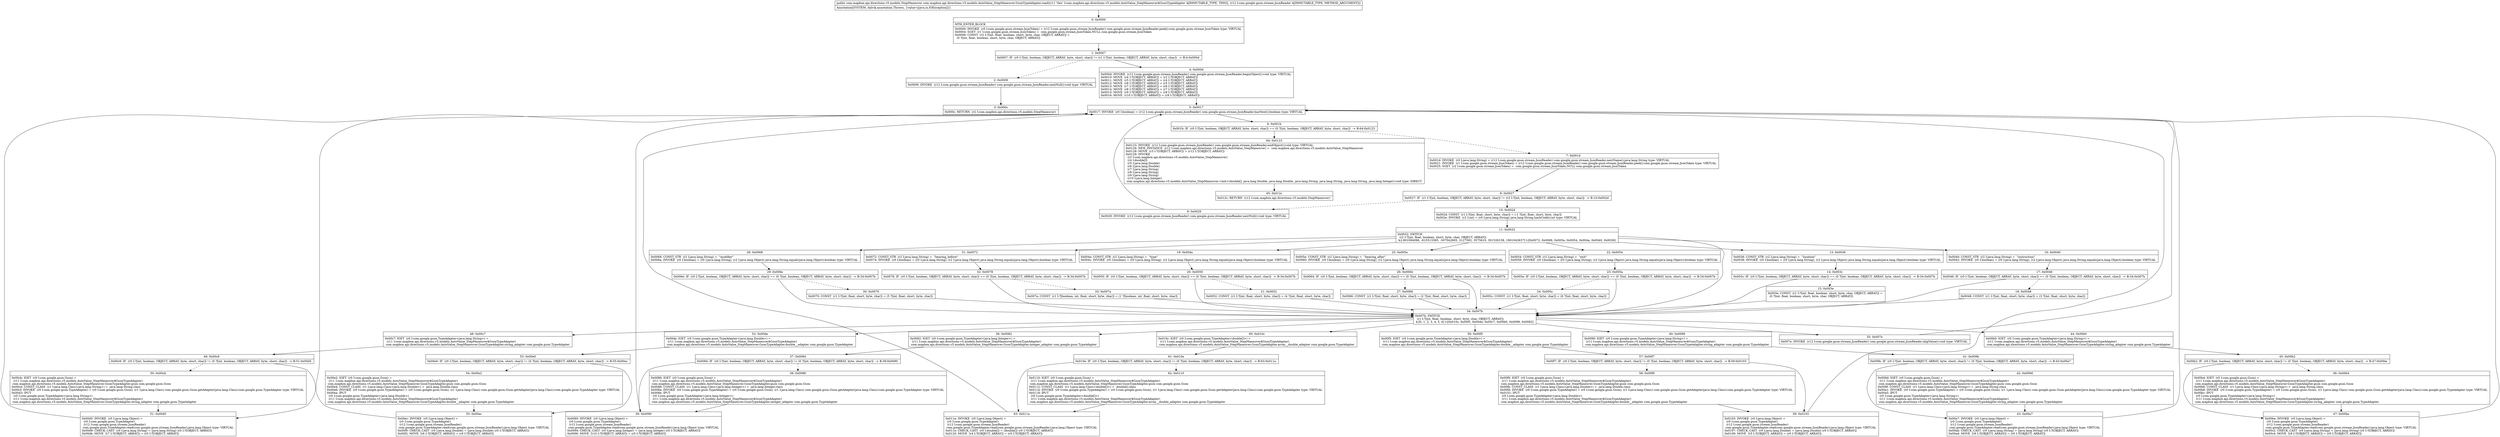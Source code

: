 digraph "CFG forcom.mapbox.api.directions.v5.models.AutoValue_StepManeuver.GsonTypeAdapter.read(Lcom\/google\/gson\/stream\/JsonReader;)Lcom\/mapbox\/api\/directions\/v5\/models\/StepManeuver;" {
Node_0 [shape=record,label="{0\:\ 0x0000|MTH_ENTER_BLOCK\l|0x0000: INVOKE  (r0 I:com.google.gson.stream.JsonToken) = (r12 I:com.google.gson.stream.JsonReader) com.google.gson.stream.JsonReader.peek():com.google.gson.stream.JsonToken type: VIRTUAL \l0x0004: SGET  (r1 I:com.google.gson.stream.JsonToken) =  com.google.gson.stream.JsonToken.NULL com.google.gson.stream.JsonToken \l0x0006: CONST  (r2 I:?[int, float, boolean, short, byte, char, OBJECT, ARRAY]) = \l  (0 ?[int, float, boolean, short, byte, char, OBJECT, ARRAY])\l \l}"];
Node_1 [shape=record,label="{1\:\ 0x0007|0x0007: IF  (r0 I:?[int, boolean, OBJECT, ARRAY, byte, short, char]) != (r1 I:?[int, boolean, OBJECT, ARRAY, byte, short, char])  \-\> B:4:0x000d \l}"];
Node_2 [shape=record,label="{2\:\ 0x0009|0x0009: INVOKE  (r12 I:com.google.gson.stream.JsonReader) com.google.gson.stream.JsonReader.nextNull():void type: VIRTUAL \l}"];
Node_3 [shape=record,label="{3\:\ 0x000c|0x000c: RETURN  (r2 I:com.mapbox.api.directions.v5.models.StepManeuver) \l}"];
Node_4 [shape=record,label="{4\:\ 0x000d|0x000d: INVOKE  (r12 I:com.google.gson.stream.JsonReader) com.google.gson.stream.JsonReader.beginObject():void type: VIRTUAL \l0x0010: MOVE  (r4 I:?[OBJECT, ARRAY]) = (r2 I:?[OBJECT, ARRAY]) \l0x0011: MOVE  (r5 I:?[OBJECT, ARRAY]) = (r4 I:?[OBJECT, ARRAY]) \l0x0012: MOVE  (r6 I:?[OBJECT, ARRAY]) = (r5 I:?[OBJECT, ARRAY]) \l0x0013: MOVE  (r7 I:?[OBJECT, ARRAY]) = (r6 I:?[OBJECT, ARRAY]) \l0x0014: MOVE  (r8 I:?[OBJECT, ARRAY]) = (r7 I:?[OBJECT, ARRAY]) \l0x0015: MOVE  (r9 I:?[OBJECT, ARRAY]) = (r8 I:?[OBJECT, ARRAY]) \l0x0016: MOVE  (r10 I:?[OBJECT, ARRAY]) = (r9 I:?[OBJECT, ARRAY]) \l}"];
Node_5 [shape=record,label="{5\:\ 0x0017|0x0017: INVOKE  (r0 I:boolean) = (r12 I:com.google.gson.stream.JsonReader) com.google.gson.stream.JsonReader.hasNext():boolean type: VIRTUAL \l}"];
Node_6 [shape=record,label="{6\:\ 0x001b|0x001b: IF  (r0 I:?[int, boolean, OBJECT, ARRAY, byte, short, char]) == (0 ?[int, boolean, OBJECT, ARRAY, byte, short, char])  \-\> B:64:0x0123 \l}"];
Node_7 [shape=record,label="{7\:\ 0x001d|0x001d: INVOKE  (r0 I:java.lang.String) = (r12 I:com.google.gson.stream.JsonReader) com.google.gson.stream.JsonReader.nextName():java.lang.String type: VIRTUAL \l0x0021: INVOKE  (r1 I:com.google.gson.stream.JsonToken) = (r12 I:com.google.gson.stream.JsonReader) com.google.gson.stream.JsonReader.peek():com.google.gson.stream.JsonToken type: VIRTUAL \l0x0025: SGET  (r2 I:com.google.gson.stream.JsonToken) =  com.google.gson.stream.JsonToken.NULL com.google.gson.stream.JsonToken \l}"];
Node_8 [shape=record,label="{8\:\ 0x0027|0x0027: IF  (r1 I:?[int, boolean, OBJECT, ARRAY, byte, short, char]) != (r2 I:?[int, boolean, OBJECT, ARRAY, byte, short, char])  \-\> B:10:0x002d \l}"];
Node_9 [shape=record,label="{9\:\ 0x0029|0x0029: INVOKE  (r12 I:com.google.gson.stream.JsonReader) com.google.gson.stream.JsonReader.nextNull():void type: VIRTUAL \l}"];
Node_10 [shape=record,label="{10\:\ 0x002d|0x002d: CONST  (r1 I:?[int, float, short, byte, char]) = (\-1 ?[int, float, short, byte, char]) \l0x002e: INVOKE  (r2 I:int) = (r0 I:java.lang.String) java.lang.String.hashCode():int type: VIRTUAL \l}"];
Node_11 [shape=record,label="{11\:\ 0x0032|0x0032: SWITCH  \l  (r2 I:?[int, float, boolean, short, byte, char, OBJECT, ARRAY])\l k:[\-901094096, \-615513385, \-307042805, 3127582, 3575610, 301526158, 1901043637] t:[0x0072, 0x0068, 0x005e, 0x0054, 0x004a, 0x0040, 0x0036] \l}"];
Node_13 [shape=record,label="{13\:\ 0x0036|0x0036: CONST_STR  (r2 I:java.lang.String) =  \"location\" \l0x0038: INVOKE  (r0 I:boolean) = (r0 I:java.lang.String), (r2 I:java.lang.Object) java.lang.String.equals(java.lang.Object):boolean type: VIRTUAL \l}"];
Node_14 [shape=record,label="{14\:\ 0x003c|0x003c: IF  (r0 I:?[int, boolean, OBJECT, ARRAY, byte, short, char]) == (0 ?[int, boolean, OBJECT, ARRAY, byte, short, char])  \-\> B:34:0x007b \l}"];
Node_15 [shape=record,label="{15\:\ 0x003e|0x003e: CONST  (r1 I:?[int, float, boolean, short, byte, char, OBJECT, ARRAY]) = \l  (0 ?[int, float, boolean, short, byte, char, OBJECT, ARRAY])\l \l}"];
Node_16 [shape=record,label="{16\:\ 0x0040|0x0040: CONST_STR  (r2 I:java.lang.String) =  \"instruction\" \l0x0042: INVOKE  (r0 I:boolean) = (r0 I:java.lang.String), (r2 I:java.lang.Object) java.lang.String.equals(java.lang.Object):boolean type: VIRTUAL \l}"];
Node_17 [shape=record,label="{17\:\ 0x0046|0x0046: IF  (r0 I:?[int, boolean, OBJECT, ARRAY, byte, short, char]) == (0 ?[int, boolean, OBJECT, ARRAY, byte, short, char])  \-\> B:34:0x007b \l}"];
Node_18 [shape=record,label="{18\:\ 0x0048|0x0048: CONST  (r1 I:?[int, float, short, byte, char]) = (3 ?[int, float, short, byte, char]) \l}"];
Node_19 [shape=record,label="{19\:\ 0x004a|0x004a: CONST_STR  (r2 I:java.lang.String) =  \"type\" \l0x004c: INVOKE  (r0 I:boolean) = (r0 I:java.lang.String), (r2 I:java.lang.Object) java.lang.String.equals(java.lang.Object):boolean type: VIRTUAL \l}"];
Node_20 [shape=record,label="{20\:\ 0x0050|0x0050: IF  (r0 I:?[int, boolean, OBJECT, ARRAY, byte, short, char]) == (0 ?[int, boolean, OBJECT, ARRAY, byte, short, char])  \-\> B:34:0x007b \l}"];
Node_21 [shape=record,label="{21\:\ 0x0052|0x0052: CONST  (r1 I:?[int, float, short, byte, char]) = (4 ?[int, float, short, byte, char]) \l}"];
Node_22 [shape=record,label="{22\:\ 0x0054|0x0054: CONST_STR  (r2 I:java.lang.String) =  \"exit\" \l0x0056: INVOKE  (r0 I:boolean) = (r0 I:java.lang.String), (r2 I:java.lang.Object) java.lang.String.equals(java.lang.Object):boolean type: VIRTUAL \l}"];
Node_23 [shape=record,label="{23\:\ 0x005a|0x005a: IF  (r0 I:?[int, boolean, OBJECT, ARRAY, byte, short, char]) == (0 ?[int, boolean, OBJECT, ARRAY, byte, short, char])  \-\> B:34:0x007b \l}"];
Node_24 [shape=record,label="{24\:\ 0x005c|0x005c: CONST  (r1 I:?[int, float, short, byte, char]) = (6 ?[int, float, short, byte, char]) \l}"];
Node_25 [shape=record,label="{25\:\ 0x005e|0x005e: CONST_STR  (r2 I:java.lang.String) =  \"bearing_after\" \l0x0060: INVOKE  (r0 I:boolean) = (r0 I:java.lang.String), (r2 I:java.lang.Object) java.lang.String.equals(java.lang.Object):boolean type: VIRTUAL \l}"];
Node_26 [shape=record,label="{26\:\ 0x0064|0x0064: IF  (r0 I:?[int, boolean, OBJECT, ARRAY, byte, short, char]) == (0 ?[int, boolean, OBJECT, ARRAY, byte, short, char])  \-\> B:34:0x007b \l}"];
Node_27 [shape=record,label="{27\:\ 0x0066|0x0066: CONST  (r1 I:?[int, float, short, byte, char]) = (2 ?[int, float, short, byte, char]) \l}"];
Node_28 [shape=record,label="{28\:\ 0x0068|0x0068: CONST_STR  (r2 I:java.lang.String) =  \"modifier\" \l0x006a: INVOKE  (r0 I:boolean) = (r0 I:java.lang.String), (r2 I:java.lang.Object) java.lang.String.equals(java.lang.Object):boolean type: VIRTUAL \l}"];
Node_29 [shape=record,label="{29\:\ 0x006e|0x006e: IF  (r0 I:?[int, boolean, OBJECT, ARRAY, byte, short, char]) == (0 ?[int, boolean, OBJECT, ARRAY, byte, short, char])  \-\> B:34:0x007b \l}"];
Node_30 [shape=record,label="{30\:\ 0x0070|0x0070: CONST  (r1 I:?[int, float, short, byte, char]) = (5 ?[int, float, short, byte, char]) \l}"];
Node_31 [shape=record,label="{31\:\ 0x0072|0x0072: CONST_STR  (r2 I:java.lang.String) =  \"bearing_before\" \l0x0074: INVOKE  (r0 I:boolean) = (r0 I:java.lang.String), (r2 I:java.lang.Object) java.lang.String.equals(java.lang.Object):boolean type: VIRTUAL \l}"];
Node_32 [shape=record,label="{32\:\ 0x0078|0x0078: IF  (r0 I:?[int, boolean, OBJECT, ARRAY, byte, short, char]) == (0 ?[int, boolean, OBJECT, ARRAY, byte, short, char])  \-\> B:34:0x007b \l}"];
Node_33 [shape=record,label="{33\:\ 0x007a|0x007a: CONST  (r1 I:?[boolean, int, float, short, byte, char]) = (1 ?[boolean, int, float, short, byte, char]) \l}"];
Node_34 [shape=record,label="{34\:\ 0x007b|0x007b: SWITCH  \l  (r1 I:?[int, float, boolean, short, byte, char, OBJECT, ARRAY])\l k:[0, 1, 2, 3, 4, 5, 6] t:[0x010c, 0x00f5, 0x00de, 0x00c7, 0x00b0, 0x0099, 0x0082] \l}"];
Node_35 [shape=record,label="{35\:\ 0x007e|0x007e: INVOKE  (r12 I:com.google.gson.stream.JsonReader) com.google.gson.stream.JsonReader.skipValue():void type: VIRTUAL \l}"];
Node_36 [shape=record,label="{36\:\ 0x0082|0x0082: IGET  (r0 I:com.google.gson.TypeAdapter\<java.lang.Integer\>) = \l  (r11 I:com.mapbox.api.directions.v5.models.AutoValue_StepManeuver$GsonTypeAdapter)\l com.mapbox.api.directions.v5.models.AutoValue_StepManeuver.GsonTypeAdapter.integer_adapter com.google.gson.TypeAdapter \l}"];
Node_37 [shape=record,label="{37\:\ 0x0084|0x0084: IF  (r0 I:?[int, boolean, OBJECT, ARRAY, byte, short, char]) != (0 ?[int, boolean, OBJECT, ARRAY, byte, short, char])  \-\> B:39:0x0090 \l}"];
Node_38 [shape=record,label="{38\:\ 0x0086|0x0086: IGET  (r0 I:com.google.gson.Gson) = \l  (r11 I:com.mapbox.api.directions.v5.models.AutoValue_StepManeuver$GsonTypeAdapter)\l com.mapbox.api.directions.v5.models.AutoValue_StepManeuver.GsonTypeAdapter.gson com.google.gson.Gson \l0x0088: CONST_CLASS  (r1 I:java.lang.Class\<java.lang.Integer\>) =  java.lang.Integer.class \l0x008a: INVOKE  (r0 I:com.google.gson.TypeAdapter) = (r0 I:com.google.gson.Gson), (r1 I:java.lang.Class) com.google.gson.Gson.getAdapter(java.lang.Class):com.google.gson.TypeAdapter type: VIRTUAL \l0x008e: IPUT  \l  (r0 I:com.google.gson.TypeAdapter\<java.lang.Integer\>)\l  (r11 I:com.mapbox.api.directions.v5.models.AutoValue_StepManeuver$GsonTypeAdapter)\l com.mapbox.api.directions.v5.models.AutoValue_StepManeuver.GsonTypeAdapter.integer_adapter com.google.gson.TypeAdapter \l}"];
Node_39 [shape=record,label="{39\:\ 0x0090|0x0090: INVOKE  (r0 I:java.lang.Object) = \l  (r0 I:com.google.gson.TypeAdapter)\l  (r12 I:com.google.gson.stream.JsonReader)\l com.google.gson.TypeAdapter.read(com.google.gson.stream.JsonReader):java.lang.Object type: VIRTUAL \l0x0094: CHECK_CAST  (r0 I:java.lang.Integer) = (java.lang.Integer) (r0 I:?[OBJECT, ARRAY]) \l0x0096: MOVE  (r10 I:?[OBJECT, ARRAY]) = (r0 I:?[OBJECT, ARRAY]) \l}"];
Node_40 [shape=record,label="{40\:\ 0x0099|0x0099: IGET  (r0 I:com.google.gson.TypeAdapter\<java.lang.String\>) = \l  (r11 I:com.mapbox.api.directions.v5.models.AutoValue_StepManeuver$GsonTypeAdapter)\l com.mapbox.api.directions.v5.models.AutoValue_StepManeuver.GsonTypeAdapter.string_adapter com.google.gson.TypeAdapter \l}"];
Node_41 [shape=record,label="{41\:\ 0x009b|0x009b: IF  (r0 I:?[int, boolean, OBJECT, ARRAY, byte, short, char]) != (0 ?[int, boolean, OBJECT, ARRAY, byte, short, char])  \-\> B:43:0x00a7 \l}"];
Node_42 [shape=record,label="{42\:\ 0x009d|0x009d: IGET  (r0 I:com.google.gson.Gson) = \l  (r11 I:com.mapbox.api.directions.v5.models.AutoValue_StepManeuver$GsonTypeAdapter)\l com.mapbox.api.directions.v5.models.AutoValue_StepManeuver.GsonTypeAdapter.gson com.google.gson.Gson \l0x009f: CONST_CLASS  (r1 I:java.lang.Class\<java.lang.String\>) =  java.lang.String.class \l0x00a1: INVOKE  (r0 I:com.google.gson.TypeAdapter) = (r0 I:com.google.gson.Gson), (r1 I:java.lang.Class) com.google.gson.Gson.getAdapter(java.lang.Class):com.google.gson.TypeAdapter type: VIRTUAL \l0x00a5: IPUT  \l  (r0 I:com.google.gson.TypeAdapter\<java.lang.String\>)\l  (r11 I:com.mapbox.api.directions.v5.models.AutoValue_StepManeuver$GsonTypeAdapter)\l com.mapbox.api.directions.v5.models.AutoValue_StepManeuver.GsonTypeAdapter.string_adapter com.google.gson.TypeAdapter \l}"];
Node_43 [shape=record,label="{43\:\ 0x00a7|0x00a7: INVOKE  (r0 I:java.lang.Object) = \l  (r0 I:com.google.gson.TypeAdapter)\l  (r12 I:com.google.gson.stream.JsonReader)\l com.google.gson.TypeAdapter.read(com.google.gson.stream.JsonReader):java.lang.Object type: VIRTUAL \l0x00ab: CHECK_CAST  (r0 I:java.lang.String) = (java.lang.String) (r0 I:?[OBJECT, ARRAY]) \l0x00ad: MOVE  (r9 I:?[OBJECT, ARRAY]) = (r0 I:?[OBJECT, ARRAY]) \l}"];
Node_44 [shape=record,label="{44\:\ 0x00b0|0x00b0: IGET  (r0 I:com.google.gson.TypeAdapter\<java.lang.String\>) = \l  (r11 I:com.mapbox.api.directions.v5.models.AutoValue_StepManeuver$GsonTypeAdapter)\l com.mapbox.api.directions.v5.models.AutoValue_StepManeuver.GsonTypeAdapter.string_adapter com.google.gson.TypeAdapter \l}"];
Node_45 [shape=record,label="{45\:\ 0x00b2|0x00b2: IF  (r0 I:?[int, boolean, OBJECT, ARRAY, byte, short, char]) != (0 ?[int, boolean, OBJECT, ARRAY, byte, short, char])  \-\> B:47:0x00be \l}"];
Node_46 [shape=record,label="{46\:\ 0x00b4|0x00b4: IGET  (r0 I:com.google.gson.Gson) = \l  (r11 I:com.mapbox.api.directions.v5.models.AutoValue_StepManeuver$GsonTypeAdapter)\l com.mapbox.api.directions.v5.models.AutoValue_StepManeuver.GsonTypeAdapter.gson com.google.gson.Gson \l0x00b6: CONST_CLASS  (r1 I:java.lang.Class\<java.lang.String\>) =  java.lang.String.class \l0x00b8: INVOKE  (r0 I:com.google.gson.TypeAdapter) = (r0 I:com.google.gson.Gson), (r1 I:java.lang.Class) com.google.gson.Gson.getAdapter(java.lang.Class):com.google.gson.TypeAdapter type: VIRTUAL \l0x00bc: IPUT  \l  (r0 I:com.google.gson.TypeAdapter\<java.lang.String\>)\l  (r11 I:com.mapbox.api.directions.v5.models.AutoValue_StepManeuver$GsonTypeAdapter)\l com.mapbox.api.directions.v5.models.AutoValue_StepManeuver.GsonTypeAdapter.string_adapter com.google.gson.TypeAdapter \l}"];
Node_47 [shape=record,label="{47\:\ 0x00be|0x00be: INVOKE  (r0 I:java.lang.Object) = \l  (r0 I:com.google.gson.TypeAdapter)\l  (r12 I:com.google.gson.stream.JsonReader)\l com.google.gson.TypeAdapter.read(com.google.gson.stream.JsonReader):java.lang.Object type: VIRTUAL \l0x00c2: CHECK_CAST  (r0 I:java.lang.String) = (java.lang.String) (r0 I:?[OBJECT, ARRAY]) \l0x00c4: MOVE  (r8 I:?[OBJECT, ARRAY]) = (r0 I:?[OBJECT, ARRAY]) \l}"];
Node_48 [shape=record,label="{48\:\ 0x00c7|0x00c7: IGET  (r0 I:com.google.gson.TypeAdapter\<java.lang.String\>) = \l  (r11 I:com.mapbox.api.directions.v5.models.AutoValue_StepManeuver$GsonTypeAdapter)\l com.mapbox.api.directions.v5.models.AutoValue_StepManeuver.GsonTypeAdapter.string_adapter com.google.gson.TypeAdapter \l}"];
Node_49 [shape=record,label="{49\:\ 0x00c9|0x00c9: IF  (r0 I:?[int, boolean, OBJECT, ARRAY, byte, short, char]) != (0 ?[int, boolean, OBJECT, ARRAY, byte, short, char])  \-\> B:51:0x00d5 \l}"];
Node_50 [shape=record,label="{50\:\ 0x00cb|0x00cb: IGET  (r0 I:com.google.gson.Gson) = \l  (r11 I:com.mapbox.api.directions.v5.models.AutoValue_StepManeuver$GsonTypeAdapter)\l com.mapbox.api.directions.v5.models.AutoValue_StepManeuver.GsonTypeAdapter.gson com.google.gson.Gson \l0x00cd: CONST_CLASS  (r1 I:java.lang.Class\<java.lang.String\>) =  java.lang.String.class \l0x00cf: INVOKE  (r0 I:com.google.gson.TypeAdapter) = (r0 I:com.google.gson.Gson), (r1 I:java.lang.Class) com.google.gson.Gson.getAdapter(java.lang.Class):com.google.gson.TypeAdapter type: VIRTUAL \l0x00d3: IPUT  \l  (r0 I:com.google.gson.TypeAdapter\<java.lang.String\>)\l  (r11 I:com.mapbox.api.directions.v5.models.AutoValue_StepManeuver$GsonTypeAdapter)\l com.mapbox.api.directions.v5.models.AutoValue_StepManeuver.GsonTypeAdapter.string_adapter com.google.gson.TypeAdapter \l}"];
Node_51 [shape=record,label="{51\:\ 0x00d5|0x00d5: INVOKE  (r0 I:java.lang.Object) = \l  (r0 I:com.google.gson.TypeAdapter)\l  (r12 I:com.google.gson.stream.JsonReader)\l com.google.gson.TypeAdapter.read(com.google.gson.stream.JsonReader):java.lang.Object type: VIRTUAL \l0x00d9: CHECK_CAST  (r0 I:java.lang.String) = (java.lang.String) (r0 I:?[OBJECT, ARRAY]) \l0x00db: MOVE  (r7 I:?[OBJECT, ARRAY]) = (r0 I:?[OBJECT, ARRAY]) \l}"];
Node_52 [shape=record,label="{52\:\ 0x00de|0x00de: IGET  (r0 I:com.google.gson.TypeAdapter\<java.lang.Double\>) = \l  (r11 I:com.mapbox.api.directions.v5.models.AutoValue_StepManeuver$GsonTypeAdapter)\l com.mapbox.api.directions.v5.models.AutoValue_StepManeuver.GsonTypeAdapter.double__adapter com.google.gson.TypeAdapter \l}"];
Node_53 [shape=record,label="{53\:\ 0x00e0|0x00e0: IF  (r0 I:?[int, boolean, OBJECT, ARRAY, byte, short, char]) != (0 ?[int, boolean, OBJECT, ARRAY, byte, short, char])  \-\> B:55:0x00ec \l}"];
Node_54 [shape=record,label="{54\:\ 0x00e2|0x00e2: IGET  (r0 I:com.google.gson.Gson) = \l  (r11 I:com.mapbox.api.directions.v5.models.AutoValue_StepManeuver$GsonTypeAdapter)\l com.mapbox.api.directions.v5.models.AutoValue_StepManeuver.GsonTypeAdapter.gson com.google.gson.Gson \l0x00e4: CONST_CLASS  (r1 I:java.lang.Class\<java.lang.Double\>) =  java.lang.Double.class \l0x00e6: INVOKE  (r0 I:com.google.gson.TypeAdapter) = (r0 I:com.google.gson.Gson), (r1 I:java.lang.Class) com.google.gson.Gson.getAdapter(java.lang.Class):com.google.gson.TypeAdapter type: VIRTUAL \l0x00ea: IPUT  \l  (r0 I:com.google.gson.TypeAdapter\<java.lang.Double\>)\l  (r11 I:com.mapbox.api.directions.v5.models.AutoValue_StepManeuver$GsonTypeAdapter)\l com.mapbox.api.directions.v5.models.AutoValue_StepManeuver.GsonTypeAdapter.double__adapter com.google.gson.TypeAdapter \l}"];
Node_55 [shape=record,label="{55\:\ 0x00ec|0x00ec: INVOKE  (r0 I:java.lang.Object) = \l  (r0 I:com.google.gson.TypeAdapter)\l  (r12 I:com.google.gson.stream.JsonReader)\l com.google.gson.TypeAdapter.read(com.google.gson.stream.JsonReader):java.lang.Object type: VIRTUAL \l0x00f0: CHECK_CAST  (r0 I:java.lang.Double) = (java.lang.Double) (r0 I:?[OBJECT, ARRAY]) \l0x00f2: MOVE  (r6 I:?[OBJECT, ARRAY]) = (r0 I:?[OBJECT, ARRAY]) \l}"];
Node_56 [shape=record,label="{56\:\ 0x00f5|0x00f5: IGET  (r0 I:com.google.gson.TypeAdapter\<java.lang.Double\>) = \l  (r11 I:com.mapbox.api.directions.v5.models.AutoValue_StepManeuver$GsonTypeAdapter)\l com.mapbox.api.directions.v5.models.AutoValue_StepManeuver.GsonTypeAdapter.double__adapter com.google.gson.TypeAdapter \l}"];
Node_57 [shape=record,label="{57\:\ 0x00f7|0x00f7: IF  (r0 I:?[int, boolean, OBJECT, ARRAY, byte, short, char]) != (0 ?[int, boolean, OBJECT, ARRAY, byte, short, char])  \-\> B:59:0x0103 \l}"];
Node_58 [shape=record,label="{58\:\ 0x00f9|0x00f9: IGET  (r0 I:com.google.gson.Gson) = \l  (r11 I:com.mapbox.api.directions.v5.models.AutoValue_StepManeuver$GsonTypeAdapter)\l com.mapbox.api.directions.v5.models.AutoValue_StepManeuver.GsonTypeAdapter.gson com.google.gson.Gson \l0x00fb: CONST_CLASS  (r1 I:java.lang.Class\<java.lang.Double\>) =  java.lang.Double.class \l0x00fd: INVOKE  (r0 I:com.google.gson.TypeAdapter) = (r0 I:com.google.gson.Gson), (r1 I:java.lang.Class) com.google.gson.Gson.getAdapter(java.lang.Class):com.google.gson.TypeAdapter type: VIRTUAL \l0x0101: IPUT  \l  (r0 I:com.google.gson.TypeAdapter\<java.lang.Double\>)\l  (r11 I:com.mapbox.api.directions.v5.models.AutoValue_StepManeuver$GsonTypeAdapter)\l com.mapbox.api.directions.v5.models.AutoValue_StepManeuver.GsonTypeAdapter.double__adapter com.google.gson.TypeAdapter \l}"];
Node_59 [shape=record,label="{59\:\ 0x0103|0x0103: INVOKE  (r0 I:java.lang.Object) = \l  (r0 I:com.google.gson.TypeAdapter)\l  (r12 I:com.google.gson.stream.JsonReader)\l com.google.gson.TypeAdapter.read(com.google.gson.stream.JsonReader):java.lang.Object type: VIRTUAL \l0x0107: CHECK_CAST  (r0 I:java.lang.Double) = (java.lang.Double) (r0 I:?[OBJECT, ARRAY]) \l0x0109: MOVE  (r5 I:?[OBJECT, ARRAY]) = (r0 I:?[OBJECT, ARRAY]) \l}"];
Node_60 [shape=record,label="{60\:\ 0x010c|0x010c: IGET  (r0 I:com.google.gson.TypeAdapter\<double[]\>) = \l  (r11 I:com.mapbox.api.directions.v5.models.AutoValue_StepManeuver$GsonTypeAdapter)\l com.mapbox.api.directions.v5.models.AutoValue_StepManeuver.GsonTypeAdapter.array__double_adapter com.google.gson.TypeAdapter \l}"];
Node_61 [shape=record,label="{61\:\ 0x010e|0x010e: IF  (r0 I:?[int, boolean, OBJECT, ARRAY, byte, short, char]) != (0 ?[int, boolean, OBJECT, ARRAY, byte, short, char])  \-\> B:63:0x011a \l}"];
Node_62 [shape=record,label="{62\:\ 0x0110|0x0110: IGET  (r0 I:com.google.gson.Gson) = \l  (r11 I:com.mapbox.api.directions.v5.models.AutoValue_StepManeuver$GsonTypeAdapter)\l com.mapbox.api.directions.v5.models.AutoValue_StepManeuver.GsonTypeAdapter.gson com.google.gson.Gson \l0x0112: CONST_CLASS  (r1 I:java.lang.Class\<double[]\>) =  double[].class \l0x0114: INVOKE  (r0 I:com.google.gson.TypeAdapter) = (r0 I:com.google.gson.Gson), (r1 I:java.lang.Class) com.google.gson.Gson.getAdapter(java.lang.Class):com.google.gson.TypeAdapter type: VIRTUAL \l0x0118: IPUT  \l  (r0 I:com.google.gson.TypeAdapter\<double[]\>)\l  (r11 I:com.mapbox.api.directions.v5.models.AutoValue_StepManeuver$GsonTypeAdapter)\l com.mapbox.api.directions.v5.models.AutoValue_StepManeuver.GsonTypeAdapter.array__double_adapter com.google.gson.TypeAdapter \l}"];
Node_63 [shape=record,label="{63\:\ 0x011a|0x011a: INVOKE  (r0 I:java.lang.Object) = \l  (r0 I:com.google.gson.TypeAdapter)\l  (r12 I:com.google.gson.stream.JsonReader)\l com.google.gson.TypeAdapter.read(com.google.gson.stream.JsonReader):java.lang.Object type: VIRTUAL \l0x011e: CHECK_CAST  (r0 I:double[]) = (double[]) (r0 I:?[OBJECT, ARRAY]) \l0x0120: MOVE  (r4 I:?[OBJECT, ARRAY]) = (r0 I:?[OBJECT, ARRAY]) \l}"];
Node_64 [shape=record,label="{64\:\ 0x0123|0x0123: INVOKE  (r12 I:com.google.gson.stream.JsonReader) com.google.gson.stream.JsonReader.endObject():void type: VIRTUAL \l0x0126: NEW_INSTANCE  (r12 I:com.mapbox.api.directions.v5.models.AutoValue_StepManeuver) =  com.mapbox.api.directions.v5.models.AutoValue_StepManeuver \l0x0128: MOVE  (r3 I:?[OBJECT, ARRAY]) = (r12 I:?[OBJECT, ARRAY]) \l0x0129: INVOKE  \l  (r3 I:com.mapbox.api.directions.v5.models.AutoValue_StepManeuver)\l  (r4 I:double[])\l  (r5 I:java.lang.Double)\l  (r6 I:java.lang.Double)\l  (r7 I:java.lang.String)\l  (r8 I:java.lang.String)\l  (r9 I:java.lang.String)\l  (r10 I:java.lang.Integer)\l com.mapbox.api.directions.v5.models.AutoValue_StepManeuver.\<init\>(double[], java.lang.Double, java.lang.Double, java.lang.String, java.lang.String, java.lang.String, java.lang.Integer):void type: DIRECT \l}"];
Node_65 [shape=record,label="{65\:\ 0x012c|0x012c: RETURN  (r12 I:com.mapbox.api.directions.v5.models.StepManeuver) \l}"];
MethodNode[shape=record,label="{public com.mapbox.api.directions.v5.models.StepManeuver com.mapbox.api.directions.v5.models.AutoValue_StepManeuver.GsonTypeAdapter.read((r11 'this' I:com.mapbox.api.directions.v5.models.AutoValue_StepManeuver$GsonTypeAdapter A[IMMUTABLE_TYPE, THIS]), (r12 I:com.google.gson.stream.JsonReader A[IMMUTABLE_TYPE, METHOD_ARGUMENT]))  | Annotation[SYSTEM, dalvik.annotation.Throws, \{value=[java.io.IOException]\}]\l}"];
MethodNode -> Node_0;
Node_0 -> Node_1;
Node_1 -> Node_2[style=dashed];
Node_1 -> Node_4;
Node_2 -> Node_3;
Node_4 -> Node_5;
Node_5 -> Node_6;
Node_6 -> Node_7[style=dashed];
Node_6 -> Node_64;
Node_7 -> Node_8;
Node_8 -> Node_9[style=dashed];
Node_8 -> Node_10;
Node_9 -> Node_5;
Node_10 -> Node_11;
Node_11 -> Node_13;
Node_11 -> Node_16;
Node_11 -> Node_19;
Node_11 -> Node_22;
Node_11 -> Node_25;
Node_11 -> Node_28;
Node_11 -> Node_31;
Node_11 -> Node_34;
Node_13 -> Node_14;
Node_14 -> Node_15[style=dashed];
Node_14 -> Node_34;
Node_15 -> Node_34;
Node_16 -> Node_17;
Node_17 -> Node_18[style=dashed];
Node_17 -> Node_34;
Node_18 -> Node_34;
Node_19 -> Node_20;
Node_20 -> Node_21[style=dashed];
Node_20 -> Node_34;
Node_21 -> Node_34;
Node_22 -> Node_23;
Node_23 -> Node_24[style=dashed];
Node_23 -> Node_34;
Node_24 -> Node_34;
Node_25 -> Node_26;
Node_26 -> Node_27[style=dashed];
Node_26 -> Node_34;
Node_27 -> Node_34;
Node_28 -> Node_29;
Node_29 -> Node_30[style=dashed];
Node_29 -> Node_34;
Node_30 -> Node_34;
Node_31 -> Node_32;
Node_32 -> Node_33[style=dashed];
Node_32 -> Node_34;
Node_33 -> Node_34;
Node_34 -> Node_35;
Node_34 -> Node_36;
Node_34 -> Node_40;
Node_34 -> Node_44;
Node_34 -> Node_48;
Node_34 -> Node_52;
Node_34 -> Node_56;
Node_34 -> Node_60;
Node_35 -> Node_5;
Node_36 -> Node_37;
Node_37 -> Node_38[style=dashed];
Node_37 -> Node_39;
Node_38 -> Node_39;
Node_39 -> Node_5;
Node_40 -> Node_41;
Node_41 -> Node_42[style=dashed];
Node_41 -> Node_43;
Node_42 -> Node_43;
Node_43 -> Node_5;
Node_44 -> Node_45;
Node_45 -> Node_46[style=dashed];
Node_45 -> Node_47;
Node_46 -> Node_47;
Node_47 -> Node_5;
Node_48 -> Node_49;
Node_49 -> Node_50[style=dashed];
Node_49 -> Node_51;
Node_50 -> Node_51;
Node_51 -> Node_5;
Node_52 -> Node_53;
Node_53 -> Node_54[style=dashed];
Node_53 -> Node_55;
Node_54 -> Node_55;
Node_55 -> Node_5;
Node_56 -> Node_57;
Node_57 -> Node_58[style=dashed];
Node_57 -> Node_59;
Node_58 -> Node_59;
Node_59 -> Node_5;
Node_60 -> Node_61;
Node_61 -> Node_62[style=dashed];
Node_61 -> Node_63;
Node_62 -> Node_63;
Node_63 -> Node_5;
Node_64 -> Node_65;
}

